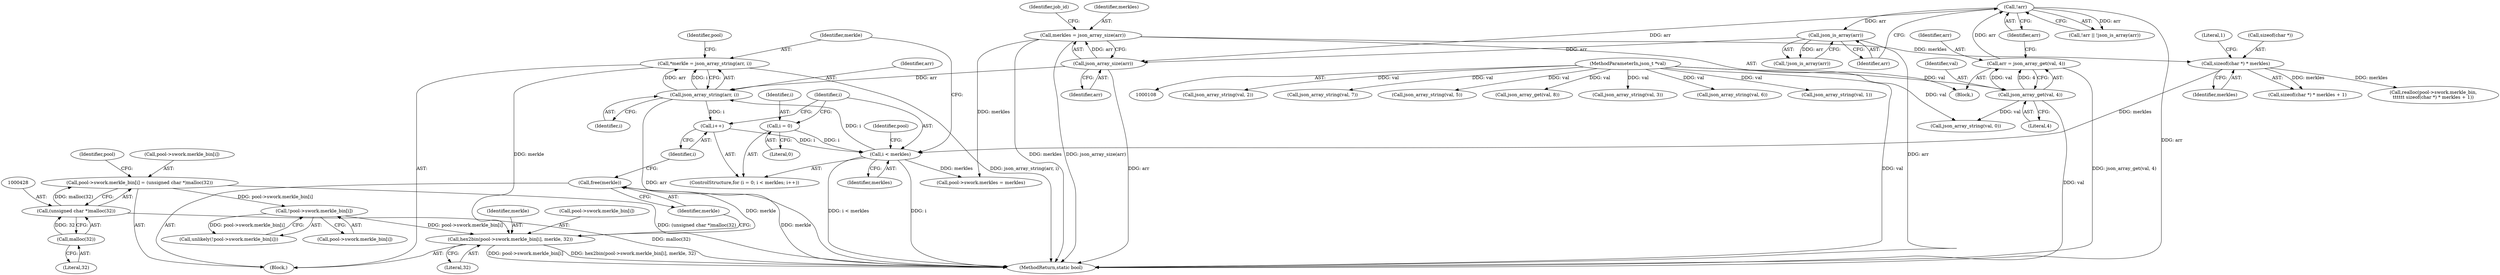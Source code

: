 digraph "0_sgminer_910c36089940e81fb85c65b8e63dcd2fac71470c@API" {
"1000454" [label="(Call,free(merkle))"];
"1000444" [label="(Call,hex2bin(pool->swork.merkle_bin[i], merkle, 32))"];
"1000433" [label="(Call,!pool->swork.merkle_bin[i])"];
"1000419" [label="(Call,pool->swork.merkle_bin[i] = (unsigned char *)malloc(32))"];
"1000427" [label="(Call,(unsigned char *)malloc(32))"];
"1000429" [label="(Call,malloc(32))"];
"1000414" [label="(Call,*merkle = json_array_string(arr, i))"];
"1000416" [label="(Call,json_array_string(arr, i))"];
"1000148" [label="(Call,json_array_size(arr))"];
"1000140" [label="(Call,!arr)"];
"1000133" [label="(Call,arr = json_array_get(val, 4))"];
"1000135" [label="(Call,json_array_get(val, 4))"];
"1000110" [label="(MethodParameterIn,json_t *val)"];
"1000143" [label="(Call,json_is_array(arr))"];
"1000407" [label="(Call,i < merkles)"];
"1000404" [label="(Call,i = 0)"];
"1000410" [label="(Call,i++)"];
"1000398" [label="(Call,sizeof(char *) * merkles)"];
"1000146" [label="(Call,merkles = json_array_size(arr))"];
"1000414" [label="(Call,*merkle = json_array_string(arr, i))"];
"1000418" [label="(Identifier,i)"];
"1000140" [label="(Call,!arr)"];
"1000409" [label="(Identifier,merkles)"];
"1000410" [label="(Call,i++)"];
"1000768" [label="(MethodReturn,static bool)"];
"1000162" [label="(Call,json_array_string(val, 2))"];
"1000429" [label="(Call,malloc(32))"];
"1000182" [label="(Call,json_array_string(val, 7))"];
"1000172" [label="(Call,json_array_string(val, 5))"];
"1000403" [label="(ControlStructure,for (i = 0; i < merkles; i++))"];
"1000148" [label="(Call,json_array_size(arr))"];
"1000139" [label="(Call,!arr || !json_is_array(arr))"];
"1000412" [label="(Block,)"];
"1000444" [label="(Call,hex2bin(pool->swork.merkle_bin[i], merkle, 32))"];
"1000430" [label="(Literal,32)"];
"1000407" [label="(Call,i < merkles)"];
"1000402" [label="(Literal,1)"];
"1000151" [label="(Identifier,job_id)"];
"1000143" [label="(Call,json_is_array(arr))"];
"1000401" [label="(Identifier,merkles)"];
"1000398" [label="(Call,sizeof(char *) * merkles)"];
"1000149" [label="(Identifier,arr)"];
"1000427" [label="(Call,(unsigned char *)malloc(32))"];
"1000420" [label="(Call,pool->swork.merkle_bin[i])"];
"1000455" [label="(Identifier,merkle)"];
"1000152" [label="(Call,json_array_string(val, 0))"];
"1000416" [label="(Call,json_array_string(arr, i))"];
"1000188" [label="(Call,json_array_get(val, 8))"];
"1000453" [label="(Literal,32)"];
"1000408" [label="(Identifier,i)"];
"1000456" [label="(Call,pool->swork.merkles = merkles)"];
"1000452" [label="(Identifier,merkle)"];
"1000397" [label="(Call,sizeof(char *) * merkles + 1)"];
"1000134" [label="(Identifier,arr)"];
"1000135" [label="(Call,json_array_get(val, 4))"];
"1000141" [label="(Identifier,arr)"];
"1000136" [label="(Identifier,val)"];
"1000437" [label="(Identifier,pool)"];
"1000405" [label="(Identifier,i)"];
"1000147" [label="(Identifier,merkles)"];
"1000411" [label="(Identifier,i)"];
"1000137" [label="(Literal,4)"];
"1000423" [label="(Identifier,pool)"];
"1000419" [label="(Call,pool->swork.merkle_bin[i] = (unsigned char *)malloc(32))"];
"1000433" [label="(Call,!pool->swork.merkle_bin[i])"];
"1000167" [label="(Call,json_array_string(val, 3))"];
"1000459" [label="(Identifier,pool)"];
"1000445" [label="(Call,pool->swork.merkle_bin[i])"];
"1000391" [label="(Call,realloc(pool->swork.merkle_bin,\n\t\t\t\t\t\t sizeof(char *) * merkles + 1))"];
"1000432" [label="(Call,unlikely(!pool->swork.merkle_bin[i]))"];
"1000177" [label="(Call,json_array_string(val, 6))"];
"1000157" [label="(Call,json_array_string(val, 1))"];
"1000415" [label="(Identifier,merkle)"];
"1000142" [label="(Call,!json_is_array(arr))"];
"1000133" [label="(Call,arr = json_array_get(val, 4))"];
"1000111" [label="(Block,)"];
"1000110" [label="(MethodParameterIn,json_t *val)"];
"1000144" [label="(Identifier,arr)"];
"1000454" [label="(Call,free(merkle))"];
"1000434" [label="(Call,pool->swork.merkle_bin[i])"];
"1000417" [label="(Identifier,arr)"];
"1000404" [label="(Call,i = 0)"];
"1000146" [label="(Call,merkles = json_array_size(arr))"];
"1000399" [label="(Call,sizeof(char *))"];
"1000406" [label="(Literal,0)"];
"1000454" -> "1000412"  [label="AST: "];
"1000454" -> "1000455"  [label="CFG: "];
"1000455" -> "1000454"  [label="AST: "];
"1000411" -> "1000454"  [label="CFG: "];
"1000454" -> "1000768"  [label="DDG: merkle"];
"1000444" -> "1000454"  [label="DDG: merkle"];
"1000444" -> "1000412"  [label="AST: "];
"1000444" -> "1000453"  [label="CFG: "];
"1000445" -> "1000444"  [label="AST: "];
"1000452" -> "1000444"  [label="AST: "];
"1000453" -> "1000444"  [label="AST: "];
"1000455" -> "1000444"  [label="CFG: "];
"1000444" -> "1000768"  [label="DDG: pool->swork.merkle_bin[i]"];
"1000444" -> "1000768"  [label="DDG: hex2bin(pool->swork.merkle_bin[i], merkle, 32)"];
"1000433" -> "1000444"  [label="DDG: pool->swork.merkle_bin[i]"];
"1000414" -> "1000444"  [label="DDG: merkle"];
"1000433" -> "1000432"  [label="AST: "];
"1000433" -> "1000434"  [label="CFG: "];
"1000434" -> "1000433"  [label="AST: "];
"1000432" -> "1000433"  [label="CFG: "];
"1000433" -> "1000432"  [label="DDG: pool->swork.merkle_bin[i]"];
"1000419" -> "1000433"  [label="DDG: pool->swork.merkle_bin[i]"];
"1000419" -> "1000412"  [label="AST: "];
"1000419" -> "1000427"  [label="CFG: "];
"1000420" -> "1000419"  [label="AST: "];
"1000427" -> "1000419"  [label="AST: "];
"1000437" -> "1000419"  [label="CFG: "];
"1000419" -> "1000768"  [label="DDG: (unsigned char *)malloc(32)"];
"1000427" -> "1000419"  [label="DDG: malloc(32)"];
"1000427" -> "1000429"  [label="CFG: "];
"1000428" -> "1000427"  [label="AST: "];
"1000429" -> "1000427"  [label="AST: "];
"1000427" -> "1000768"  [label="DDG: malloc(32)"];
"1000429" -> "1000427"  [label="DDG: 32"];
"1000429" -> "1000430"  [label="CFG: "];
"1000430" -> "1000429"  [label="AST: "];
"1000414" -> "1000412"  [label="AST: "];
"1000414" -> "1000416"  [label="CFG: "];
"1000415" -> "1000414"  [label="AST: "];
"1000416" -> "1000414"  [label="AST: "];
"1000423" -> "1000414"  [label="CFG: "];
"1000414" -> "1000768"  [label="DDG: json_array_string(arr, i)"];
"1000416" -> "1000414"  [label="DDG: arr"];
"1000416" -> "1000414"  [label="DDG: i"];
"1000416" -> "1000418"  [label="CFG: "];
"1000417" -> "1000416"  [label="AST: "];
"1000418" -> "1000416"  [label="AST: "];
"1000416" -> "1000768"  [label="DDG: arr"];
"1000416" -> "1000410"  [label="DDG: i"];
"1000148" -> "1000416"  [label="DDG: arr"];
"1000407" -> "1000416"  [label="DDG: i"];
"1000148" -> "1000146"  [label="AST: "];
"1000148" -> "1000149"  [label="CFG: "];
"1000149" -> "1000148"  [label="AST: "];
"1000146" -> "1000148"  [label="CFG: "];
"1000148" -> "1000768"  [label="DDG: arr"];
"1000148" -> "1000146"  [label="DDG: arr"];
"1000140" -> "1000148"  [label="DDG: arr"];
"1000143" -> "1000148"  [label="DDG: arr"];
"1000140" -> "1000139"  [label="AST: "];
"1000140" -> "1000141"  [label="CFG: "];
"1000141" -> "1000140"  [label="AST: "];
"1000144" -> "1000140"  [label="CFG: "];
"1000139" -> "1000140"  [label="CFG: "];
"1000140" -> "1000768"  [label="DDG: arr"];
"1000140" -> "1000139"  [label="DDG: arr"];
"1000133" -> "1000140"  [label="DDG: arr"];
"1000140" -> "1000143"  [label="DDG: arr"];
"1000133" -> "1000111"  [label="AST: "];
"1000133" -> "1000135"  [label="CFG: "];
"1000134" -> "1000133"  [label="AST: "];
"1000135" -> "1000133"  [label="AST: "];
"1000141" -> "1000133"  [label="CFG: "];
"1000133" -> "1000768"  [label="DDG: json_array_get(val, 4)"];
"1000135" -> "1000133"  [label="DDG: val"];
"1000135" -> "1000133"  [label="DDG: 4"];
"1000135" -> "1000137"  [label="CFG: "];
"1000136" -> "1000135"  [label="AST: "];
"1000137" -> "1000135"  [label="AST: "];
"1000135" -> "1000768"  [label="DDG: val"];
"1000110" -> "1000135"  [label="DDG: val"];
"1000135" -> "1000152"  [label="DDG: val"];
"1000110" -> "1000108"  [label="AST: "];
"1000110" -> "1000768"  [label="DDG: val"];
"1000110" -> "1000152"  [label="DDG: val"];
"1000110" -> "1000157"  [label="DDG: val"];
"1000110" -> "1000162"  [label="DDG: val"];
"1000110" -> "1000167"  [label="DDG: val"];
"1000110" -> "1000172"  [label="DDG: val"];
"1000110" -> "1000177"  [label="DDG: val"];
"1000110" -> "1000182"  [label="DDG: val"];
"1000110" -> "1000188"  [label="DDG: val"];
"1000143" -> "1000142"  [label="AST: "];
"1000143" -> "1000144"  [label="CFG: "];
"1000144" -> "1000143"  [label="AST: "];
"1000142" -> "1000143"  [label="CFG: "];
"1000143" -> "1000768"  [label="DDG: arr"];
"1000143" -> "1000142"  [label="DDG: arr"];
"1000407" -> "1000403"  [label="AST: "];
"1000407" -> "1000409"  [label="CFG: "];
"1000408" -> "1000407"  [label="AST: "];
"1000409" -> "1000407"  [label="AST: "];
"1000415" -> "1000407"  [label="CFG: "];
"1000459" -> "1000407"  [label="CFG: "];
"1000407" -> "1000768"  [label="DDG: i < merkles"];
"1000407" -> "1000768"  [label="DDG: i"];
"1000404" -> "1000407"  [label="DDG: i"];
"1000410" -> "1000407"  [label="DDG: i"];
"1000398" -> "1000407"  [label="DDG: merkles"];
"1000407" -> "1000456"  [label="DDG: merkles"];
"1000404" -> "1000403"  [label="AST: "];
"1000404" -> "1000406"  [label="CFG: "];
"1000405" -> "1000404"  [label="AST: "];
"1000406" -> "1000404"  [label="AST: "];
"1000408" -> "1000404"  [label="CFG: "];
"1000410" -> "1000403"  [label="AST: "];
"1000410" -> "1000411"  [label="CFG: "];
"1000411" -> "1000410"  [label="AST: "];
"1000408" -> "1000410"  [label="CFG: "];
"1000398" -> "1000397"  [label="AST: "];
"1000398" -> "1000401"  [label="CFG: "];
"1000399" -> "1000398"  [label="AST: "];
"1000401" -> "1000398"  [label="AST: "];
"1000402" -> "1000398"  [label="CFG: "];
"1000398" -> "1000391"  [label="DDG: merkles"];
"1000398" -> "1000397"  [label="DDG: merkles"];
"1000146" -> "1000398"  [label="DDG: merkles"];
"1000146" -> "1000111"  [label="AST: "];
"1000147" -> "1000146"  [label="AST: "];
"1000151" -> "1000146"  [label="CFG: "];
"1000146" -> "1000768"  [label="DDG: json_array_size(arr)"];
"1000146" -> "1000768"  [label="DDG: merkles"];
"1000146" -> "1000456"  [label="DDG: merkles"];
}
